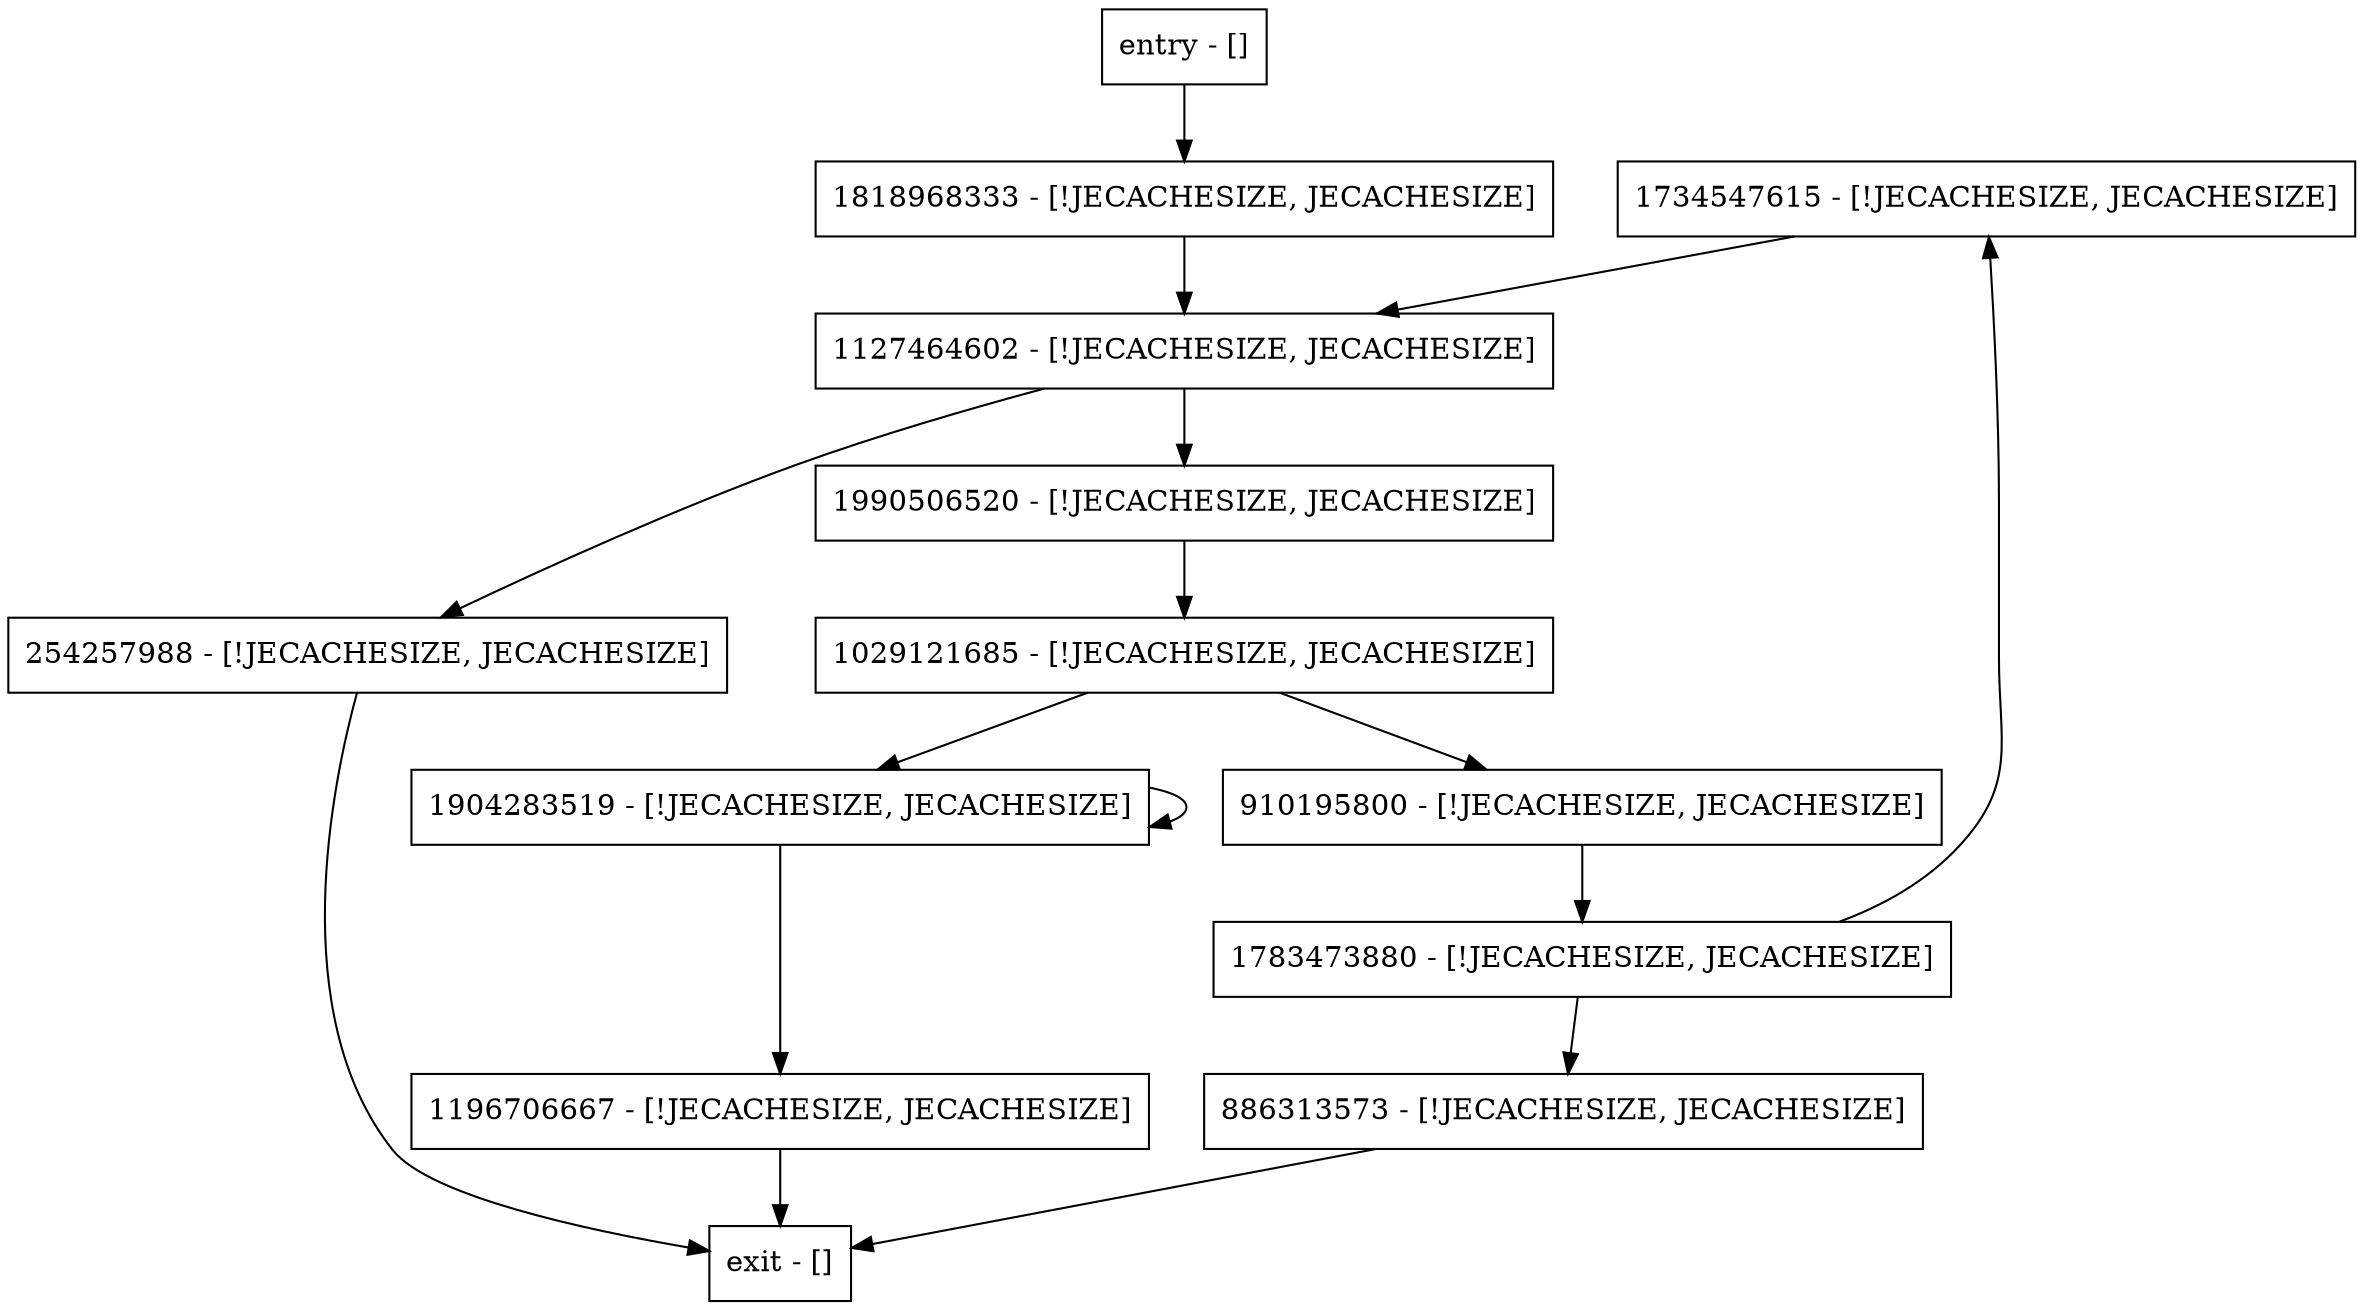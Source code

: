 digraph hasTrueDeadlock {
node [shape=record];
1734547615 [label="1734547615 - [!JECACHESIZE, JECACHESIZE]"];
254257988 [label="254257988 - [!JECACHESIZE, JECACHESIZE]"];
1196706667 [label="1196706667 - [!JECACHESIZE, JECACHESIZE]"];
1127464602 [label="1127464602 - [!JECACHESIZE, JECACHESIZE]"];
886313573 [label="886313573 - [!JECACHESIZE, JECACHESIZE]"];
entry [label="entry - []"];
exit [label="exit - []"];
1818968333 [label="1818968333 - [!JECACHESIZE, JECACHESIZE]"];
910195800 [label="910195800 - [!JECACHESIZE, JECACHESIZE]"];
1904283519 [label="1904283519 - [!JECACHESIZE, JECACHESIZE]"];
1783473880 [label="1783473880 - [!JECACHESIZE, JECACHESIZE]"];
1029121685 [label="1029121685 - [!JECACHESIZE, JECACHESIZE]"];
1990506520 [label="1990506520 - [!JECACHESIZE, JECACHESIZE]"];
entry;
exit;
1734547615 -> 1127464602;
254257988 -> exit;
1196706667 -> exit;
1127464602 -> 254257988;
1127464602 -> 1990506520;
886313573 -> exit;
entry -> 1818968333;
1818968333 -> 1127464602;
910195800 -> 1783473880;
1904283519 -> 1196706667;
1904283519 -> 1904283519;
1783473880 -> 1734547615;
1783473880 -> 886313573;
1029121685 -> 910195800;
1029121685 -> 1904283519;
1990506520 -> 1029121685;
}
